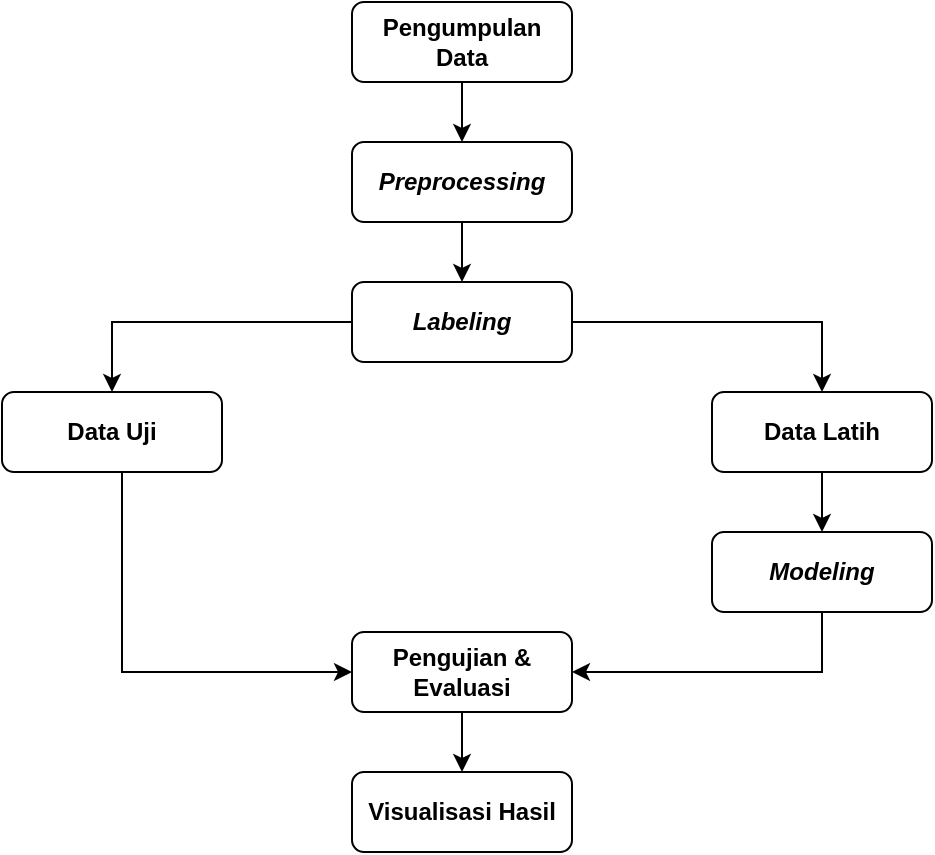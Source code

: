 <mxfile version="14.1.9" type="device"><diagram id="6GnlX5TekwDVI7VITyiy" name="Page-1"><mxGraphModel dx="1240" dy="689" grid="1" gridSize="10" guides="1" tooltips="1" connect="1" arrows="1" fold="1" page="1" pageScale="1" pageWidth="827" pageHeight="1169" math="0" shadow="0"><root><mxCell id="0"/><mxCell id="1" parent="0"/><mxCell id="3QL6C4eTKfz7WSAQ6fyl-3" style="edgeStyle=orthogonalEdgeStyle;rounded=0;orthogonalLoop=1;jettySize=auto;html=1;entryX=0.5;entryY=0;entryDx=0;entryDy=0;" parent="1" source="3QL6C4eTKfz7WSAQ6fyl-4" target="3QL6C4eTKfz7WSAQ6fyl-9" edge="1"><mxGeometry relative="1" as="geometry"/></mxCell><mxCell id="3QL6C4eTKfz7WSAQ6fyl-4" value="Pengumpulan Data" style="rounded=1;whiteSpace=wrap;html=1;fontStyle=1" parent="1" vertex="1"><mxGeometry x="205" y="30" width="110" height="40" as="geometry"/></mxCell><mxCell id="3QL6C4eTKfz7WSAQ6fyl-5" style="edgeStyle=orthogonalEdgeStyle;rounded=0;orthogonalLoop=1;jettySize=auto;html=1;entryX=0.5;entryY=0;entryDx=0;entryDy=0;" parent="1" source="3QL6C4eTKfz7WSAQ6fyl-6" target="3QL6C4eTKfz7WSAQ6fyl-7" edge="1"><mxGeometry relative="1" as="geometry"/></mxCell><mxCell id="3QL6C4eTKfz7WSAQ6fyl-6" value="Pengujian&amp;nbsp;&amp;amp;&lt;br&gt;Evaluasi" style="rounded=1;whiteSpace=wrap;html=1;fontStyle=1" parent="1" vertex="1"><mxGeometry x="205" y="345" width="110" height="40" as="geometry"/></mxCell><mxCell id="3QL6C4eTKfz7WSAQ6fyl-7" value="Visualisasi Hasil" style="rounded=1;whiteSpace=wrap;html=1;fontStyle=1" parent="1" vertex="1"><mxGeometry x="205" y="415" width="110" height="40" as="geometry"/></mxCell><mxCell id="3QL6C4eTKfz7WSAQ6fyl-8" style="edgeStyle=orthogonalEdgeStyle;rounded=0;orthogonalLoop=1;jettySize=auto;html=1;entryX=0.5;entryY=0;entryDx=0;entryDy=0;" parent="1" source="3QL6C4eTKfz7WSAQ6fyl-9" target="3QL6C4eTKfz7WSAQ6fyl-12" edge="1"><mxGeometry relative="1" as="geometry"/></mxCell><mxCell id="3QL6C4eTKfz7WSAQ6fyl-9" value="&lt;i&gt;Preprocessing&lt;/i&gt;" style="rounded=1;whiteSpace=wrap;html=1;fontStyle=1" parent="1" vertex="1"><mxGeometry x="205" y="100" width="110" height="40" as="geometry"/></mxCell><mxCell id="3QL6C4eTKfz7WSAQ6fyl-10" style="edgeStyle=orthogonalEdgeStyle;rounded=0;orthogonalLoop=1;jettySize=auto;html=1;entryX=0.5;entryY=0;entryDx=0;entryDy=0;" parent="1" source="3QL6C4eTKfz7WSAQ6fyl-12" target="3QL6C4eTKfz7WSAQ6fyl-14" edge="1"><mxGeometry relative="1" as="geometry"/></mxCell><mxCell id="3QL6C4eTKfz7WSAQ6fyl-11" style="edgeStyle=orthogonalEdgeStyle;rounded=0;orthogonalLoop=1;jettySize=auto;html=1;entryX=0.5;entryY=0;entryDx=0;entryDy=0;" parent="1" source="3QL6C4eTKfz7WSAQ6fyl-12" target="3QL6C4eTKfz7WSAQ6fyl-16" edge="1"><mxGeometry relative="1" as="geometry"/></mxCell><mxCell id="3QL6C4eTKfz7WSAQ6fyl-12" value="Labeling" style="rounded=1;whiteSpace=wrap;html=1;fontStyle=3" parent="1" vertex="1"><mxGeometry x="205" y="170" width="110" height="40" as="geometry"/></mxCell><mxCell id="3QL6C4eTKfz7WSAQ6fyl-13" style="edgeStyle=orthogonalEdgeStyle;rounded=0;orthogonalLoop=1;jettySize=auto;html=1;entryX=0;entryY=0.5;entryDx=0;entryDy=0;" parent="1" source="3QL6C4eTKfz7WSAQ6fyl-14" target="3QL6C4eTKfz7WSAQ6fyl-6" edge="1"><mxGeometry relative="1" as="geometry"><Array as="points"><mxPoint x="90" y="365"/></Array></mxGeometry></mxCell><mxCell id="3QL6C4eTKfz7WSAQ6fyl-14" value="Data Uji" style="rounded=1;whiteSpace=wrap;html=1;fontStyle=1" parent="1" vertex="1"><mxGeometry x="30" y="225" width="110" height="40" as="geometry"/></mxCell><mxCell id="3QL6C4eTKfz7WSAQ6fyl-15" style="edgeStyle=orthogonalEdgeStyle;rounded=0;orthogonalLoop=1;jettySize=auto;html=1;entryX=0.5;entryY=0;entryDx=0;entryDy=0;" parent="1" source="3QL6C4eTKfz7WSAQ6fyl-16" target="3QL6C4eTKfz7WSAQ6fyl-18" edge="1"><mxGeometry relative="1" as="geometry"/></mxCell><mxCell id="3QL6C4eTKfz7WSAQ6fyl-16" value="Data Latih" style="rounded=1;whiteSpace=wrap;html=1;fontStyle=1" parent="1" vertex="1"><mxGeometry x="385" y="225" width="110" height="40" as="geometry"/></mxCell><mxCell id="3QL6C4eTKfz7WSAQ6fyl-17" style="edgeStyle=orthogonalEdgeStyle;rounded=0;orthogonalLoop=1;jettySize=auto;html=1;entryX=1;entryY=0.5;entryDx=0;entryDy=0;" parent="1" source="3QL6C4eTKfz7WSAQ6fyl-18" target="3QL6C4eTKfz7WSAQ6fyl-6" edge="1"><mxGeometry relative="1" as="geometry"><Array as="points"><mxPoint x="440" y="365"/></Array></mxGeometry></mxCell><mxCell id="3QL6C4eTKfz7WSAQ6fyl-18" value="&lt;i&gt;Modeling&lt;/i&gt;" style="rounded=1;whiteSpace=wrap;html=1;fontStyle=1" parent="1" vertex="1"><mxGeometry x="385" y="295" width="110" height="40" as="geometry"/></mxCell></root></mxGraphModel></diagram></mxfile>